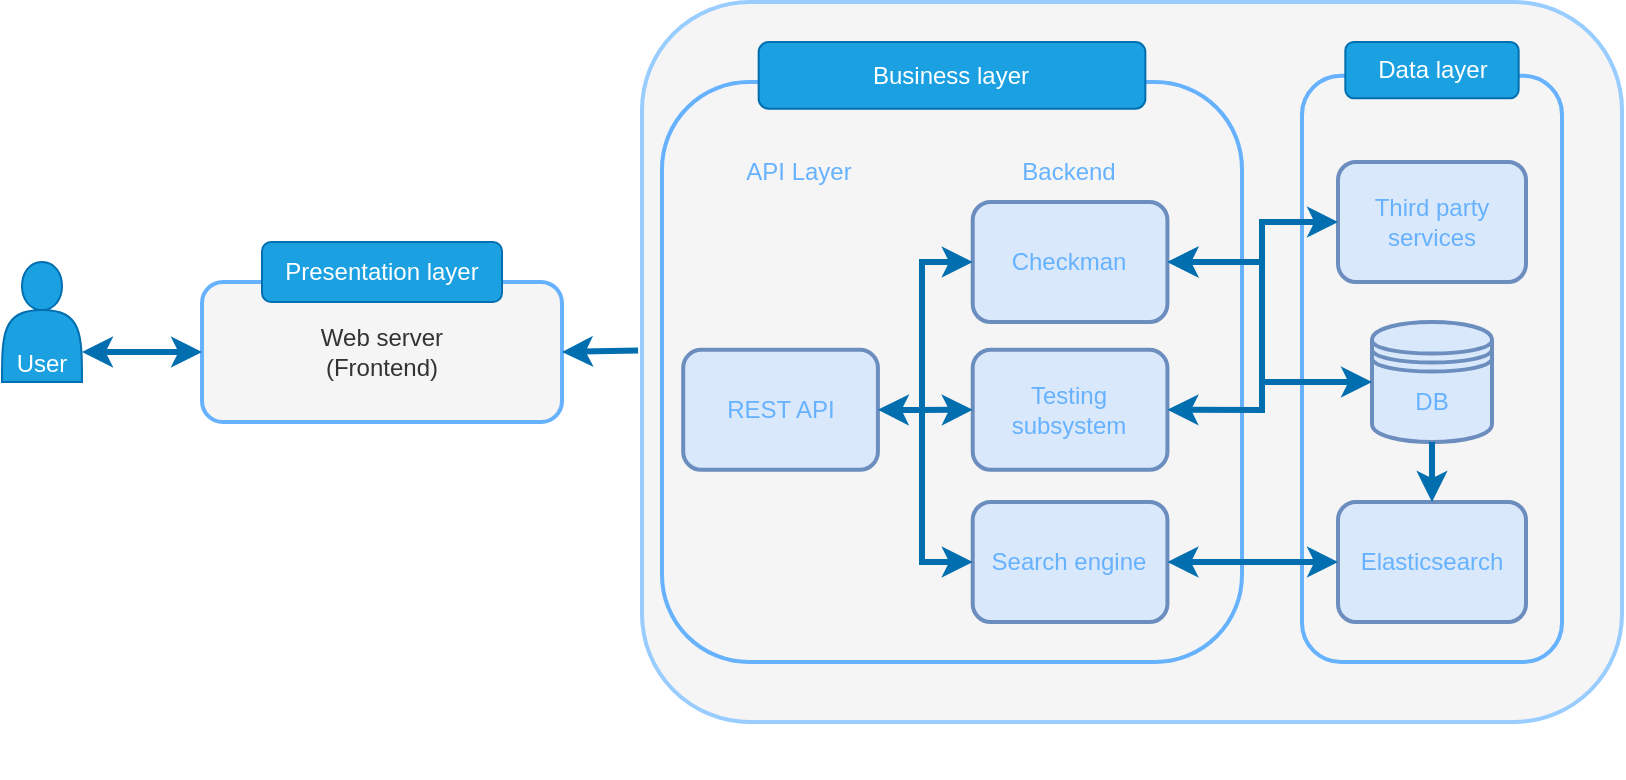 <mxfile version="20.5.3" type="embed"><diagram id="iHB_x61vOEu1xl-rOo7U" name="Page-1"><mxGraphModel dx="632" dy="580" grid="1" gridSize="10" guides="1" tooltips="1" connect="1" arrows="1" fold="1" page="0" pageScale="1" pageWidth="850" pageHeight="1100" math="0" shadow="0"><root><mxCell id="0"/><mxCell id="1" parent="0"/><mxCell id="2" value="User" style="shape=actor;whiteSpace=wrap;html=1;fillColor=#1ba1e2;fontColor=#ffffff;strokeColor=#006EAF;verticalAlign=bottom;" parent="1" vertex="1"><mxGeometry x="40" y="170" width="40" height="60" as="geometry"/></mxCell><mxCell id="9" value="" style="group" parent="1" vertex="1" connectable="0"><mxGeometry x="140" y="160" width="180" height="90" as="geometry"/></mxCell><mxCell id="4" value="Web server&lt;br&gt;(Frontend)" style="rounded=1;whiteSpace=wrap;html=1;fillColor=#f5f5f5;fontColor=#333333;strokeColor=#66B2FF;strokeWidth=2;" parent="9" vertex="1"><mxGeometry y="20" width="180" height="70" as="geometry"/></mxCell><mxCell id="3" value="Presentation layer" style="rounded=1;whiteSpace=wrap;html=1;fillColor=#1ba1e2;strokeColor=#006EAF;fontColor=#ffffff;" parent="9" vertex="1"><mxGeometry x="30" width="120" height="30" as="geometry"/></mxCell><mxCell id="10" value="" style="rounded=1;whiteSpace=wrap;html=1;strokeColor=#99CCFF;strokeWidth=2;fillColor=#f5f5f5;fontColor=#333333;movable=1;resizable=1;rotatable=1;deletable=1;editable=1;connectable=1;" parent="1" vertex="1"><mxGeometry x="360" y="40" width="490" height="360" as="geometry"/></mxCell><mxCell id="14" value="" style="group" parent="1" vertex="1" connectable="0"><mxGeometry x="370" y="60" width="290" height="367.78" as="geometry"/></mxCell><mxCell id="12" value="" style="rounded=1;whiteSpace=wrap;html=1;fillColor=#f5f5f5;fontColor=#333333;strokeColor=#66B2FF;strokeWidth=2;movable=1;resizable=1;rotatable=1;deletable=1;editable=1;connectable=1;" parent="14" vertex="1"><mxGeometry y="20" width="290.0" height="290" as="geometry"/></mxCell><mxCell id="13" value="Business layer" style="rounded=1;whiteSpace=wrap;html=1;fillColor=#1ba1e2;strokeColor=#006EAF;fontColor=#ffffff;movable=1;resizable=1;rotatable=1;deletable=1;editable=1;connectable=1;" parent="14" vertex="1"><mxGeometry x="48.333" width="193.333" height="33.333" as="geometry"/></mxCell><mxCell id="18" value="REST API" style="rounded=1;whiteSpace=wrap;html=1;strokeColor=#6c8ebf;strokeWidth=2;fillColor=#dae8fc;fontColor=#66B2FF;" parent="14" vertex="1"><mxGeometry x="10.604" y="153.89" width="97.357" height="60" as="geometry"/></mxCell><mxCell id="19" value="API Layer" style="text;html=1;align=center;verticalAlign=middle;resizable=0;points=[];autosize=1;strokeColor=none;fillColor=none;fontColor=#66B2FF;" parent="14" vertex="1"><mxGeometry x="27.964" y="50" width="80" height="30" as="geometry"/></mxCell><mxCell id="24" value="Checkman" style="rounded=1;whiteSpace=wrap;html=1;strokeColor=#6c8ebf;strokeWidth=2;fillColor=#dae8fc;fontColor=#66B2FF;" parent="14" vertex="1"><mxGeometry x="155.357" y="80" width="97.357" height="60" as="geometry"/></mxCell><mxCell id="25" value="Testing subsystem" style="rounded=1;whiteSpace=wrap;html=1;strokeColor=#6c8ebf;strokeWidth=2;fillColor=#dae8fc;fontColor=#66B2FF;" parent="14" vertex="1"><mxGeometry x="155.357" y="153.89" width="97.357" height="60" as="geometry"/></mxCell><mxCell id="26" value="Search engine" style="rounded=1;whiteSpace=wrap;html=1;strokeColor=#6c8ebf;strokeWidth=2;fillColor=#dae8fc;fontColor=#66B2FF;" parent="14" vertex="1"><mxGeometry x="155.357" y="230" width="97.357" height="60" as="geometry"/></mxCell><mxCell id="27" value="Backend" style="text;html=1;align=center;verticalAlign=middle;resizable=0;points=[];autosize=1;strokeColor=none;fillColor=none;fontColor=#66B2FF;" parent="14" vertex="1"><mxGeometry x="167.786" y="50" width="70" height="30" as="geometry"/></mxCell><mxCell id="46" value="" style="endArrow=classic;startArrow=classic;html=1;rounded=0;strokeWidth=3;fontColor=#66B2FF;entryX=0;entryY=0.5;entryDx=0;entryDy=0;exitX=1;exitY=0.5;exitDx=0;exitDy=0;fillColor=#1ba1e2;strokeColor=#006EAF;" parent="14" source="18" target="24" edge="1"><mxGeometry width="50" height="50" relative="1" as="geometry"><mxPoint x="134.643" y="210" as="sourcePoint"/><mxPoint x="186.429" y="160" as="targetPoint"/><Array as="points"><mxPoint x="130" y="184"/><mxPoint x="130" y="110"/></Array></mxGeometry></mxCell><mxCell id="15" value="" style="group;movable=0;resizable=0;rotatable=0;deletable=0;editable=0;connectable=0;" parent="1" vertex="1" connectable="0"><mxGeometry x="690" y="60" width="130" height="310" as="geometry"/></mxCell><mxCell id="16" value="" style="rounded=1;whiteSpace=wrap;html=1;fillColor=#f5f5f5;fontColor=#333333;strokeColor=#66B2FF;strokeWidth=2;movable=1;resizable=1;rotatable=1;deletable=1;editable=1;connectable=1;" parent="15" vertex="1"><mxGeometry y="16.858" width="130" height="293.142" as="geometry"/></mxCell><mxCell id="17" value="Data layer" style="rounded=1;whiteSpace=wrap;html=1;fillColor=#1ba1e2;strokeColor=#006EAF;fontColor=#ffffff;movable=1;resizable=1;rotatable=1;deletable=1;editable=1;connectable=1;" parent="15" vertex="1"><mxGeometry x="21.667" width="86.667" height="28.097" as="geometry"/></mxCell><mxCell id="29" value="DB" style="shape=datastore;whiteSpace=wrap;html=1;strokeColor=#6c8ebf;strokeWidth=2;fillColor=#dae8fc;fontColor=#66B2FF;" parent="15" vertex="1"><mxGeometry x="35.0" y="140" width="60" height="60" as="geometry"/></mxCell><mxCell id="30" value="Third party services" style="rounded=1;whiteSpace=wrap;html=1;strokeColor=#6c8ebf;strokeWidth=2;fillColor=#dae8fc;fontColor=#66B2FF;" parent="15" vertex="1"><mxGeometry x="18.0" y="60" width="94" height="60" as="geometry"/></mxCell><mxCell id="31" value="Elasticsearch" style="rounded=1;whiteSpace=wrap;html=1;strokeColor=#6c8ebf;strokeWidth=2;fillColor=#dae8fc;fontColor=#66B2FF;" parent="15" vertex="1"><mxGeometry x="18.0" y="230" width="94" height="60" as="geometry"/></mxCell><mxCell id="44" value="" style="endArrow=classic;html=1;rounded=0;strokeWidth=3;fontColor=#66B2FF;entryX=0.5;entryY=0;entryDx=0;entryDy=0;exitX=0.5;exitY=1;exitDx=0;exitDy=0;fillColor=#1ba1e2;strokeColor=#006EAF;" parent="15" source="29" target="31" edge="1"><mxGeometry width="50" height="50" relative="1" as="geometry"><mxPoint x="-300" y="160" as="sourcePoint"/><mxPoint x="-250" y="110" as="targetPoint"/></mxGeometry></mxCell><mxCell id="34" value="" style="endArrow=classic;startArrow=classic;html=1;rounded=0;strokeWidth=3;fontColor=#66B2FF;entryX=0;entryY=0.5;entryDx=0;entryDy=0;exitX=1;exitY=0.5;exitDx=0;exitDy=0;fillColor=#1ba1e2;strokeColor=#006EAF;edgeStyle=orthogonalEdgeStyle;" parent="1" source="24" target="30" edge="1"><mxGeometry width="50" height="50" relative="1" as="geometry"><mxPoint x="640" y="210" as="sourcePoint"/><mxPoint x="690" y="160" as="targetPoint"/><Array as="points"><mxPoint x="670" y="170"/><mxPoint x="670" y="150"/></Array></mxGeometry></mxCell><mxCell id="35" value="" style="endArrow=classic;startArrow=classic;html=1;rounded=0;strokeWidth=3;fontColor=#66B2FF;exitX=1;exitY=0.5;exitDx=0;exitDy=0;fillColor=#1ba1e2;strokeColor=#006EAF;edgeStyle=orthogonalEdgeStyle;" parent="1" source="24" target="29" edge="1"><mxGeometry width="50" height="50" relative="1" as="geometry"><mxPoint x="634" y="180" as="sourcePoint"/><mxPoint x="720" y="210" as="targetPoint"/><Array as="points"><mxPoint x="670" y="170"/><mxPoint x="670" y="230"/></Array></mxGeometry></mxCell><mxCell id="38" value="" style="endArrow=classic;startArrow=classic;html=1;rounded=0;strokeWidth=3;fontColor=#66B2FF;entryX=0;entryY=0.5;entryDx=0;entryDy=0;exitX=1;exitY=0.5;exitDx=0;exitDy=0;fillColor=#1ba1e2;strokeColor=#006EAF;" parent="1" source="26" target="31" edge="1"><mxGeometry width="50" height="50" relative="1" as="geometry"><mxPoint x="580" y="340" as="sourcePoint"/><mxPoint x="630" y="290" as="targetPoint"/></mxGeometry></mxCell><mxCell id="40" value="" style="endArrow=classic;html=1;rounded=0;strokeWidth=3;fontColor=#66B2FF;entryX=1;entryY=0.5;entryDx=0;entryDy=0;exitX=-0.004;exitY=0.484;exitDx=0;exitDy=0;exitPerimeter=0;fillColor=#1ba1e2;strokeColor=#006EAF;" parent="1" source="10" target="4" edge="1"><mxGeometry width="50" height="50" relative="1" as="geometry"><mxPoint x="350" y="210" as="sourcePoint"/><mxPoint x="400" y="160" as="targetPoint"/></mxGeometry></mxCell><mxCell id="41" value="" style="endArrow=classic;startArrow=classic;html=1;rounded=0;strokeWidth=3;fontColor=#66B2FF;entryX=1;entryY=0.75;entryDx=0;entryDy=0;exitX=0;exitY=0.5;exitDx=0;exitDy=0;fillColor=#1ba1e2;strokeColor=#006EAF;" parent="1" source="4" target="2" edge="1"><mxGeometry width="50" height="50" relative="1" as="geometry"><mxPoint x="290" y="220" as="sourcePoint"/><mxPoint x="340" y="170" as="targetPoint"/></mxGeometry></mxCell><mxCell id="45" value="" style="endArrow=classic;html=1;rounded=0;strokeWidth=3;fontColor=#66B2FF;entryX=1;entryY=0.5;entryDx=0;entryDy=0;fillColor=#1ba1e2;strokeColor=#006EAF;" parent="1" target="25" edge="1"><mxGeometry width="50" height="50" relative="1" as="geometry"><mxPoint x="670" y="210" as="sourcePoint"/><mxPoint x="680" y="220" as="targetPoint"/><Array as="points"><mxPoint x="670" y="244"/></Array></mxGeometry></mxCell><mxCell id="47" value="" style="endArrow=classic;html=1;rounded=0;strokeWidth=3;fontColor=#66B2FF;entryX=0;entryY=0.5;entryDx=0;entryDy=0;fillColor=#1ba1e2;strokeColor=#006EAF;" parent="1" target="25" edge="1"><mxGeometry width="50" height="50" relative="1" as="geometry"><mxPoint x="500" y="244" as="sourcePoint"/><mxPoint x="560" y="220" as="targetPoint"/></mxGeometry></mxCell><mxCell id="50" value="" style="endArrow=classic;html=1;rounded=0;strokeWidth=3;fontColor=#66B2FF;entryX=0;entryY=0.5;entryDx=0;entryDy=0;fillColor=#1ba1e2;strokeColor=#006EAF;" parent="1" target="26" edge="1"><mxGeometry width="50" height="50" relative="1" as="geometry"><mxPoint x="500" y="240" as="sourcePoint"/><mxPoint x="540" y="230" as="targetPoint"/><Array as="points"><mxPoint x="500" y="320"/></Array></mxGeometry></mxCell></root></mxGraphModel></diagram></mxfile>